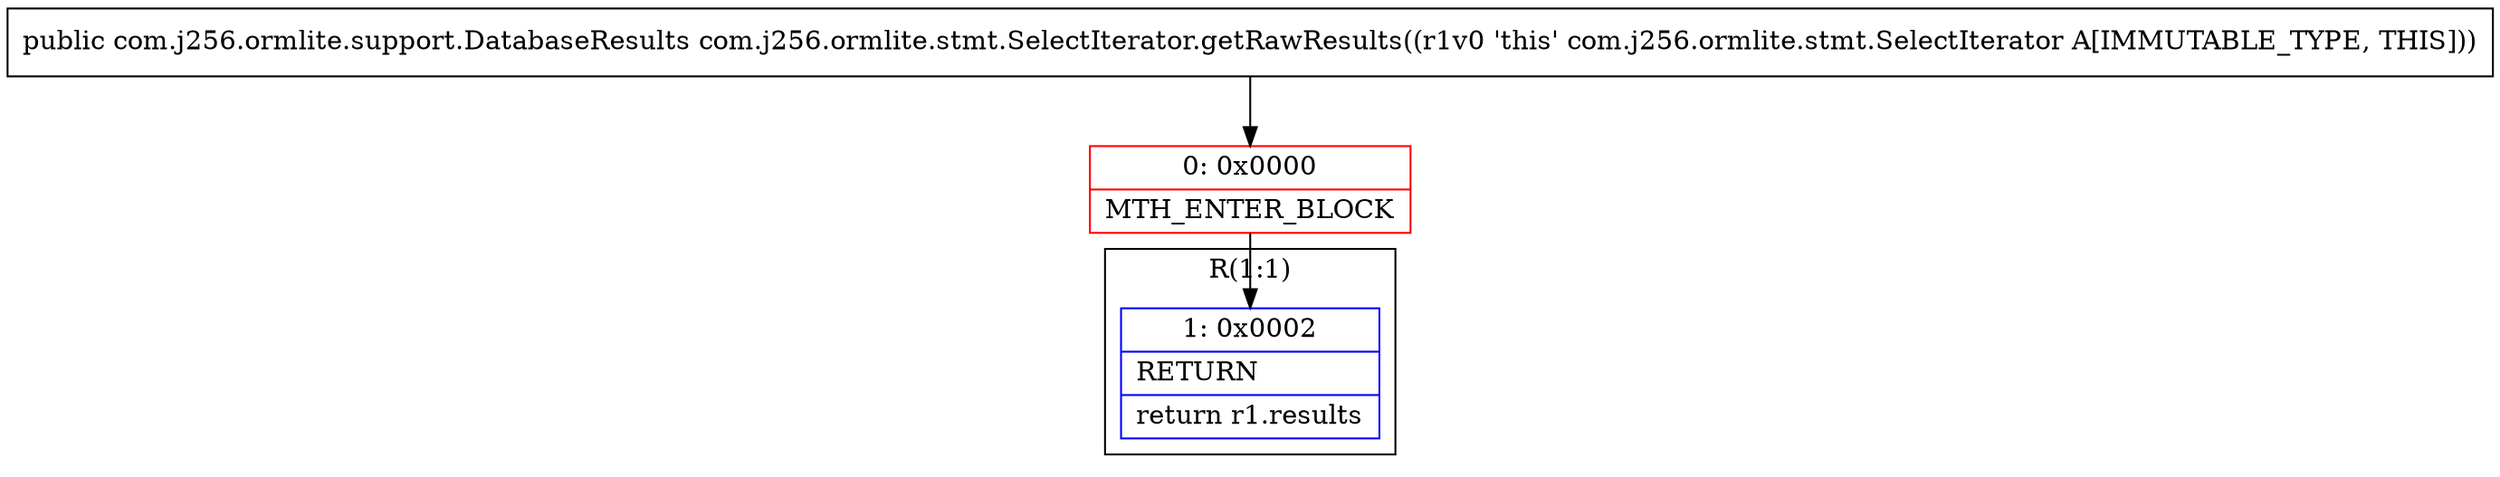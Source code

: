 digraph "CFG forcom.j256.ormlite.stmt.SelectIterator.getRawResults()Lcom\/j256\/ormlite\/support\/DatabaseResults;" {
subgraph cluster_Region_2107843558 {
label = "R(1:1)";
node [shape=record,color=blue];
Node_1 [shape=record,label="{1\:\ 0x0002|RETURN\l|return r1.results\l}"];
}
Node_0 [shape=record,color=red,label="{0\:\ 0x0000|MTH_ENTER_BLOCK\l}"];
MethodNode[shape=record,label="{public com.j256.ormlite.support.DatabaseResults com.j256.ormlite.stmt.SelectIterator.getRawResults((r1v0 'this' com.j256.ormlite.stmt.SelectIterator A[IMMUTABLE_TYPE, THIS])) }"];
MethodNode -> Node_0;
Node_0 -> Node_1;
}

